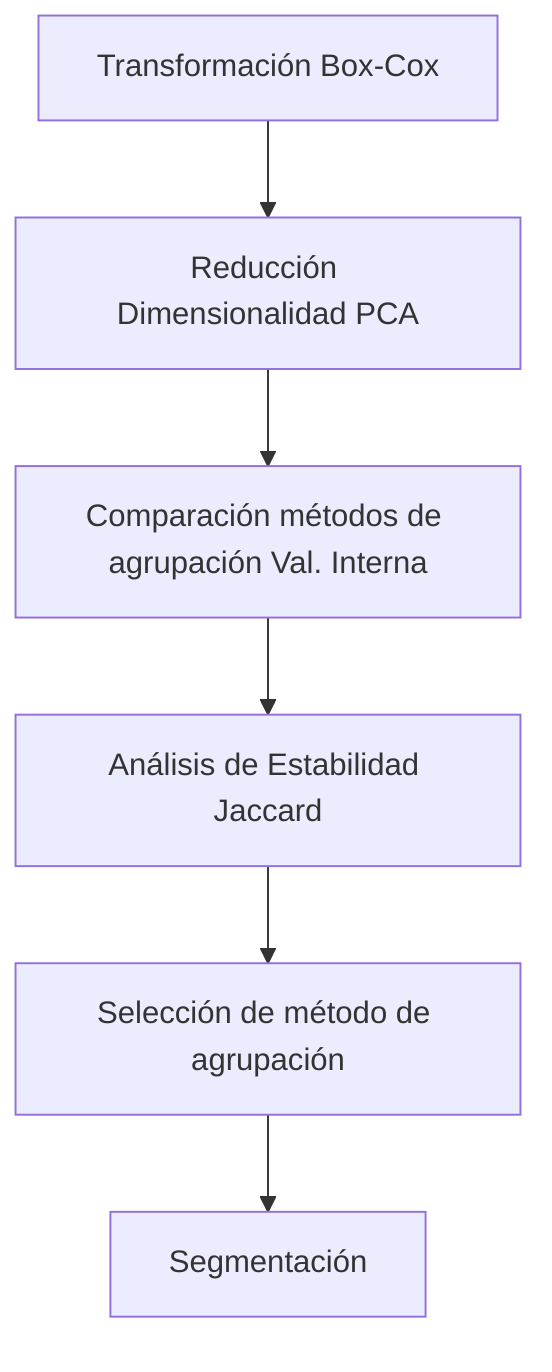 flowchart TD
    A[Transformación Box-Cox] --> B[Reducción Dimensionalidad PCA]
    B --> C[Comparación métodos de agrupación Val. Interna]
    C --> D[Análisis de Estabilidad Jaccard]
    D --> E[Selección de método de agrupación]
    E --> F[Segmentación]